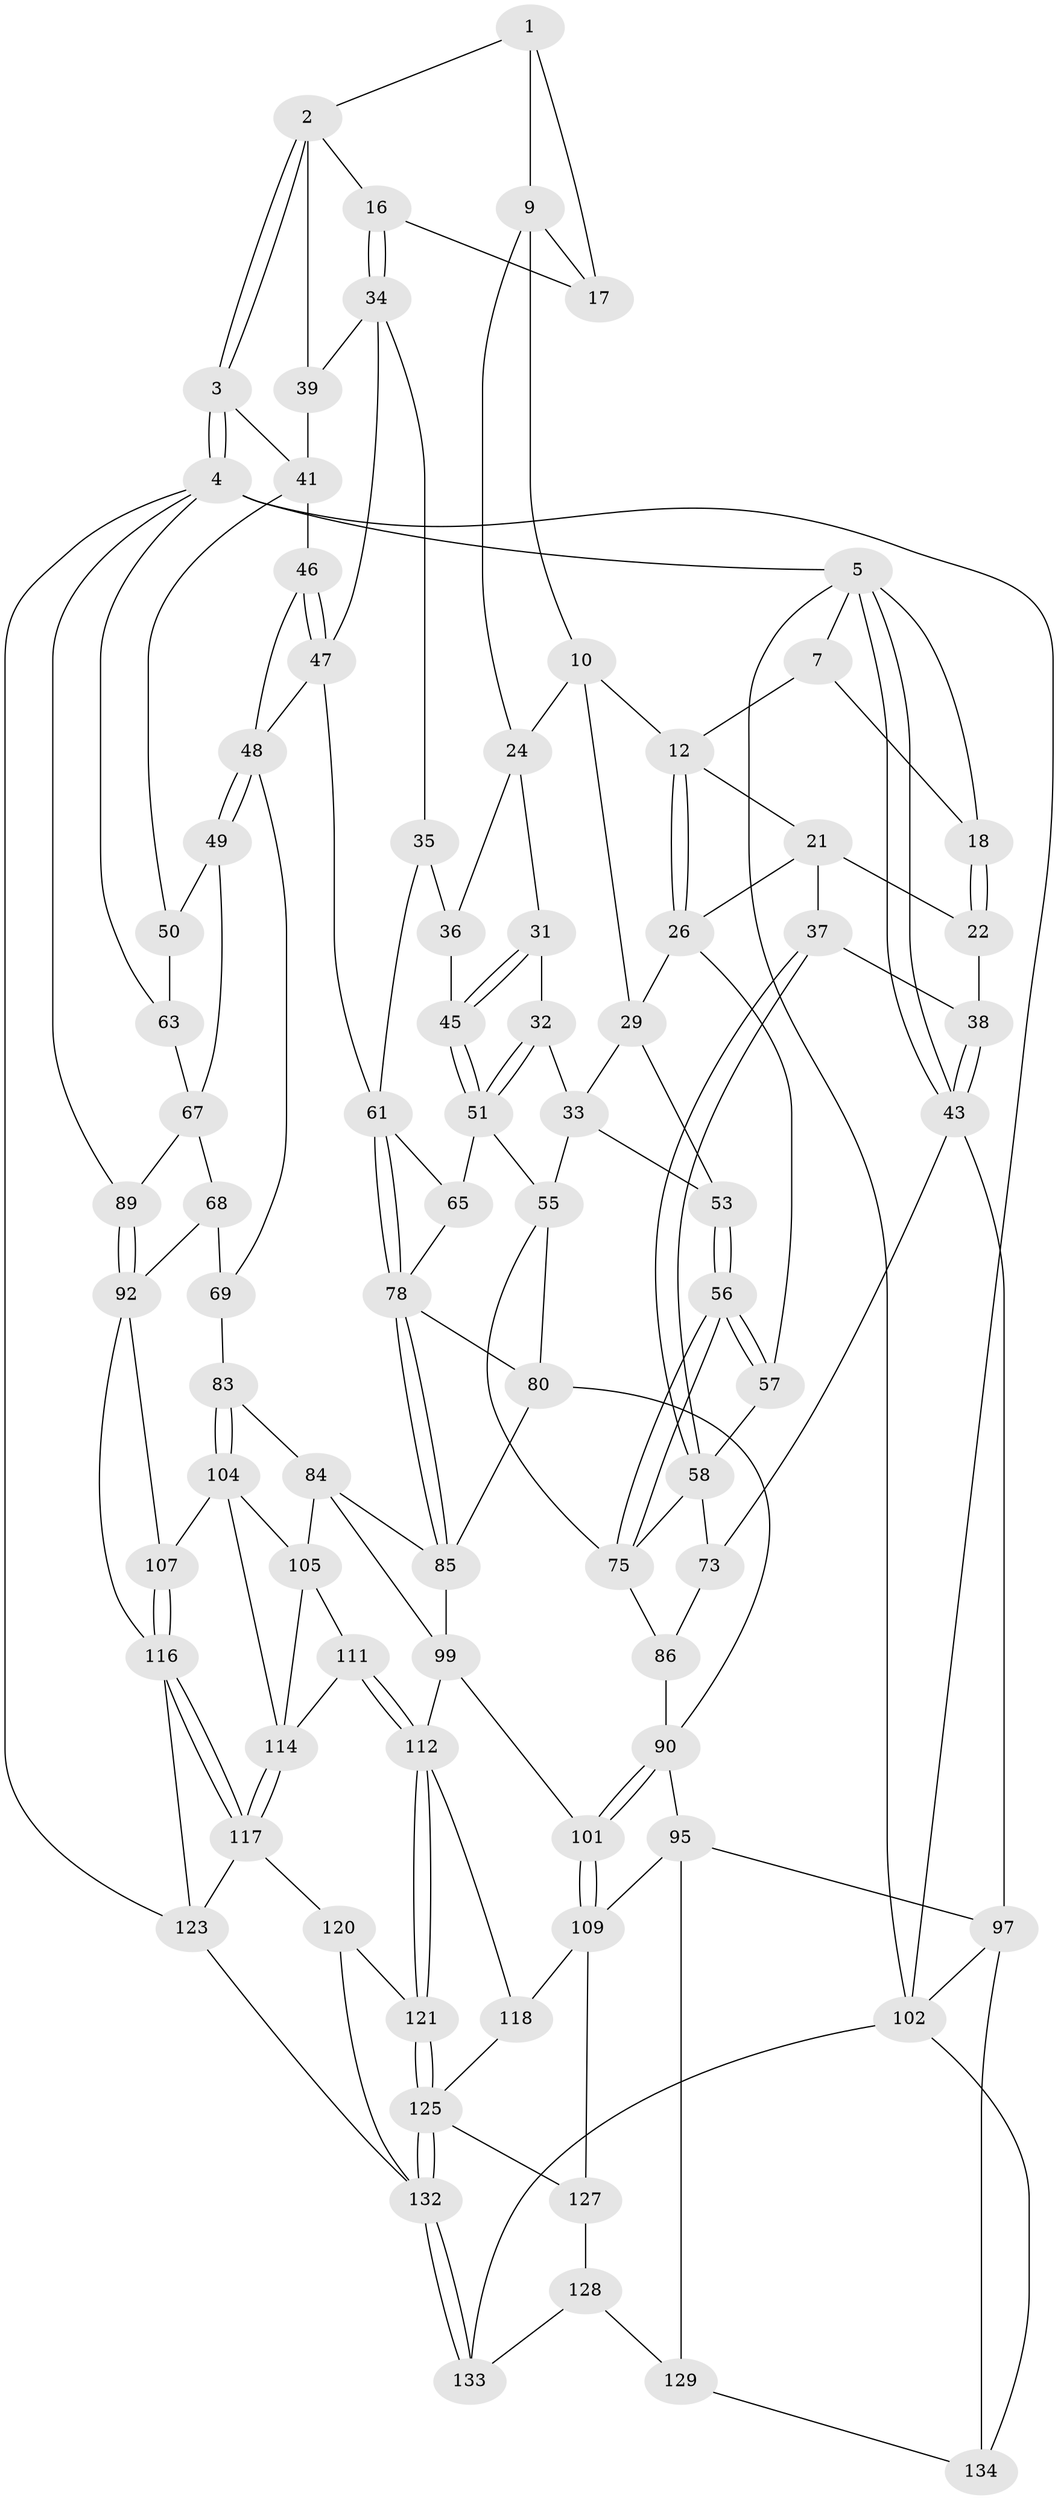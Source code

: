 // original degree distribution, {3: 0.029411764705882353, 4: 0.22058823529411764, 6: 0.23529411764705882, 5: 0.5147058823529411}
// Generated by graph-tools (version 1.1) at 2025/42/03/06/25 10:42:31]
// undirected, 82 vertices, 176 edges
graph export_dot {
graph [start="1"]
  node [color=gray90,style=filled];
  1 [pos="+0.5356854575436002+0",super="+8"];
  2 [pos="+0.6611243208710461+0",super="+15"];
  3 [pos="+1+0"];
  4 [pos="+1+0",super="+88"];
  5 [pos="+0+0",super="+6"];
  7 [pos="+0.22880981253019536+0",super="+14"];
  9 [pos="+0.4149002953426148+0.04360683408324556",super="+20"];
  10 [pos="+0.369008029216816+0.07499265135053086",super="+11"];
  12 [pos="+0.28541250561757414+0.0562084342314131",super="+13"];
  16 [pos="+0.5667469250145444+0.11620070099607607"];
  17 [pos="+0.5176533540176086+0.088324713629372"];
  18 [pos="+0.12974178939605693+0.05629632422255005",super="+19"];
  21 [pos="+0.16788256761370288+0.12429739434589782",super="+28"];
  22 [pos="+0.14210067984244165+0.10611113800888507",super="+23"];
  24 [pos="+0.46505051258010716+0.14653748839120073",super="+25"];
  26 [pos="+0.23810212319730284+0.15659195108125024",super="+27"];
  29 [pos="+0.36472738889254797+0.16257318252810438",super="+30"];
  31 [pos="+0.44714830287847623+0.15849227217943165"];
  32 [pos="+0.3950931504084916+0.17267988436592202"];
  33 [pos="+0.3781180298612726+0.171161794381275",super="+52"];
  34 [pos="+0.5692786046938917+0.19010132824488007",super="+40"];
  35 [pos="+0.5386211071208005+0.2005236110994697",super="+59"];
  36 [pos="+0.4670150228034639+0.14857778032366248",super="+44"];
  37 [pos="+0.058325083509692066+0.2042520081814404"];
  38 [pos="+0.021270424648777493+0.18004388454484704"];
  39 [pos="+0.6847099126660676+0.11244291257201877"];
  41 [pos="+0.7206800589264049+0.1384008071432437",super="+42"];
  43 [pos="+0+0.17562890461451444",super="+74"];
  45 [pos="+0.4501195343515462+0.260282120747275"];
  46 [pos="+0.7208701237146692+0.13867817665798987"];
  47 [pos="+0.6472947196342098+0.29041976286529225",super="+60"];
  48 [pos="+0.8105686220954519+0.2002433543606926",super="+70"];
  49 [pos="+0.8365046277605467+0.18726631737032806",super="+66"];
  50 [pos="+1+0",super="+64"];
  51 [pos="+0.43680369774212446+0.27619565064198387",super="+54"];
  53 [pos="+0.3096181353550841+0.2834223836736945"];
  55 [pos="+0.4043025061815866+0.3195702700316767",super="+76"];
  56 [pos="+0.25086108919281014+0.3004993762098177"];
  57 [pos="+0.20809998901843596+0.20363260500061628"];
  58 [pos="+0.08925221219848123+0.2356259340899379",super="+72"];
  61 [pos="+0.6460961303662011+0.33574778074615513",super="+62"];
  63 [pos="+1+0.2503449938609197"];
  65 [pos="+0.4605375027636367+0.3283944217186291"];
  67 [pos="+0.8911225780693638+0.4073828406753701",super="+71"];
  68 [pos="+0.8736354406620293+0.4164786648529743",super="+94"];
  69 [pos="+0.8277841952832604+0.4190436126640524",super="+82"];
  73 [pos="+0+0.40246289241880995"];
  75 [pos="+0.19615885738272856+0.38619384636177156",super="+77"];
  78 [pos="+0.5779583026250652+0.4404443329454371",super="+79"];
  80 [pos="+0.4396137186716136+0.5206948198899277",super="+81"];
  83 [pos="+0.7550819979203335+0.5683361435416068"];
  84 [pos="+0.6932352627718807+0.5698699679300282",super="+103"];
  85 [pos="+0.6614875804629513+0.556243267728058",super="+87"];
  86 [pos="+0.15091782306453663+0.47151461168205894"];
  89 [pos="+1+0.7273958760308765"];
  90 [pos="+0.3302947488815366+0.5852541196316242",super="+91"];
  92 [pos="+1+0.7222575343450438",super="+93"];
  95 [pos="+0.11609803191362322+0.6561761138193498",super="+96"];
  97 [pos="+0+0.7357122754091716",super="+98"];
  99 [pos="+0.4988301517010648+0.652558468554212",super="+100"];
  101 [pos="+0.365583471076531+0.7516106965995952"];
  102 [pos="+0+1",super="+135"];
  104 [pos="+0.7691274999550076+0.6292536905178578",super="+108"];
  105 [pos="+0.7290531397835096+0.7080986015184293",super="+106"];
  107 [pos="+0.9286408934390432+0.7128627443367983"];
  109 [pos="+0.30383767191694416+0.8077554376600207",super="+110"];
  111 [pos="+0.6213559088861751+0.8102568966998853"];
  112 [pos="+0.5920698041716662+0.8561554915843479",super="+113"];
  114 [pos="+0.7994796417894112+0.81221031613784",super="+115"];
  116 [pos="+0.8478829502959527+0.8776572421996044",super="+122"];
  117 [pos="+0.8103320383113698+0.8556551465741868",super="+119"];
  118 [pos="+0.47849955476470024+0.8711214945326536"];
  120 [pos="+0.6205594148805871+0.9062356260990362"];
  121 [pos="+0.5983083816448066+0.8734819004015909"];
  123 [pos="+0.93863625241488+1",super="+124"];
  125 [pos="+0.38064350022289406+1",super="+126"];
  127 [pos="+0.3021015392602901+0.8112441683574673"];
  128 [pos="+0.2286419857900192+0.869613175973698",super="+130"];
  129 [pos="+0.18560722389086082+0.8867328298153311",super="+131"];
  132 [pos="+0.3702494431416123+1",super="+136"];
  133 [pos="+0.25066175524274015+1"];
  134 [pos="+0.14383220092061988+0.9254123231875868"];
  1 -- 2;
  1 -- 9;
  1 -- 17;
  2 -- 3;
  2 -- 3;
  2 -- 16;
  2 -- 39;
  3 -- 4;
  3 -- 4;
  3 -- 41;
  4 -- 5;
  4 -- 63;
  4 -- 89;
  4 -- 123;
  4 -- 102;
  5 -- 43;
  5 -- 43;
  5 -- 102;
  5 -- 7;
  5 -- 18;
  7 -- 18;
  7 -- 12;
  9 -- 10;
  9 -- 24;
  9 -- 17;
  10 -- 12;
  10 -- 29;
  10 -- 24;
  12 -- 26;
  12 -- 26;
  12 -- 21;
  16 -- 17;
  16 -- 34;
  16 -- 34;
  18 -- 22 [weight=2];
  18 -- 22;
  21 -- 22;
  21 -- 26;
  21 -- 37;
  22 -- 38;
  24 -- 36;
  24 -- 31;
  26 -- 57;
  26 -- 29;
  29 -- 33;
  29 -- 53;
  31 -- 32;
  31 -- 45;
  31 -- 45;
  32 -- 33;
  32 -- 51;
  32 -- 51;
  33 -- 53;
  33 -- 55;
  34 -- 35;
  34 -- 47;
  34 -- 39;
  35 -- 36 [weight=2];
  35 -- 61;
  36 -- 45;
  37 -- 38;
  37 -- 58;
  37 -- 58;
  38 -- 43;
  38 -- 43;
  39 -- 41;
  41 -- 46;
  41 -- 50;
  43 -- 73;
  43 -- 97;
  45 -- 51;
  45 -- 51;
  46 -- 47;
  46 -- 47;
  46 -- 48;
  47 -- 61;
  47 -- 48;
  48 -- 49;
  48 -- 49;
  48 -- 69;
  49 -- 50 [weight=2];
  49 -- 67;
  50 -- 63;
  51 -- 65;
  51 -- 55;
  53 -- 56;
  53 -- 56;
  55 -- 80;
  55 -- 75;
  56 -- 57;
  56 -- 57;
  56 -- 75;
  56 -- 75;
  57 -- 58;
  58 -- 73;
  58 -- 75;
  61 -- 78;
  61 -- 78;
  61 -- 65;
  63 -- 67;
  65 -- 78;
  67 -- 68;
  67 -- 89;
  68 -- 69 [weight=2];
  68 -- 92;
  69 -- 83;
  73 -- 86;
  75 -- 86;
  78 -- 85;
  78 -- 85;
  78 -- 80;
  80 -- 85;
  80 -- 90;
  83 -- 84;
  83 -- 104;
  83 -- 104;
  84 -- 85;
  84 -- 105;
  84 -- 99;
  85 -- 99;
  86 -- 90;
  89 -- 92;
  89 -- 92;
  90 -- 101;
  90 -- 101;
  90 -- 95;
  92 -- 116;
  92 -- 107;
  95 -- 109;
  95 -- 97;
  95 -- 129;
  97 -- 134;
  97 -- 102;
  99 -- 101;
  99 -- 112;
  101 -- 109;
  101 -- 109;
  102 -- 133;
  102 -- 134;
  104 -- 105;
  104 -- 114;
  104 -- 107;
  105 -- 111;
  105 -- 114;
  107 -- 116;
  107 -- 116;
  109 -- 118;
  109 -- 127;
  111 -- 112;
  111 -- 112;
  111 -- 114;
  112 -- 121;
  112 -- 121;
  112 -- 118;
  114 -- 117;
  114 -- 117;
  116 -- 117;
  116 -- 117;
  116 -- 123;
  117 -- 120;
  117 -- 123;
  118 -- 125;
  120 -- 121;
  120 -- 132;
  121 -- 125;
  121 -- 125;
  123 -- 132;
  125 -- 132;
  125 -- 132;
  125 -- 127;
  127 -- 128;
  128 -- 129;
  128 -- 133;
  129 -- 134;
  132 -- 133;
  132 -- 133;
}
